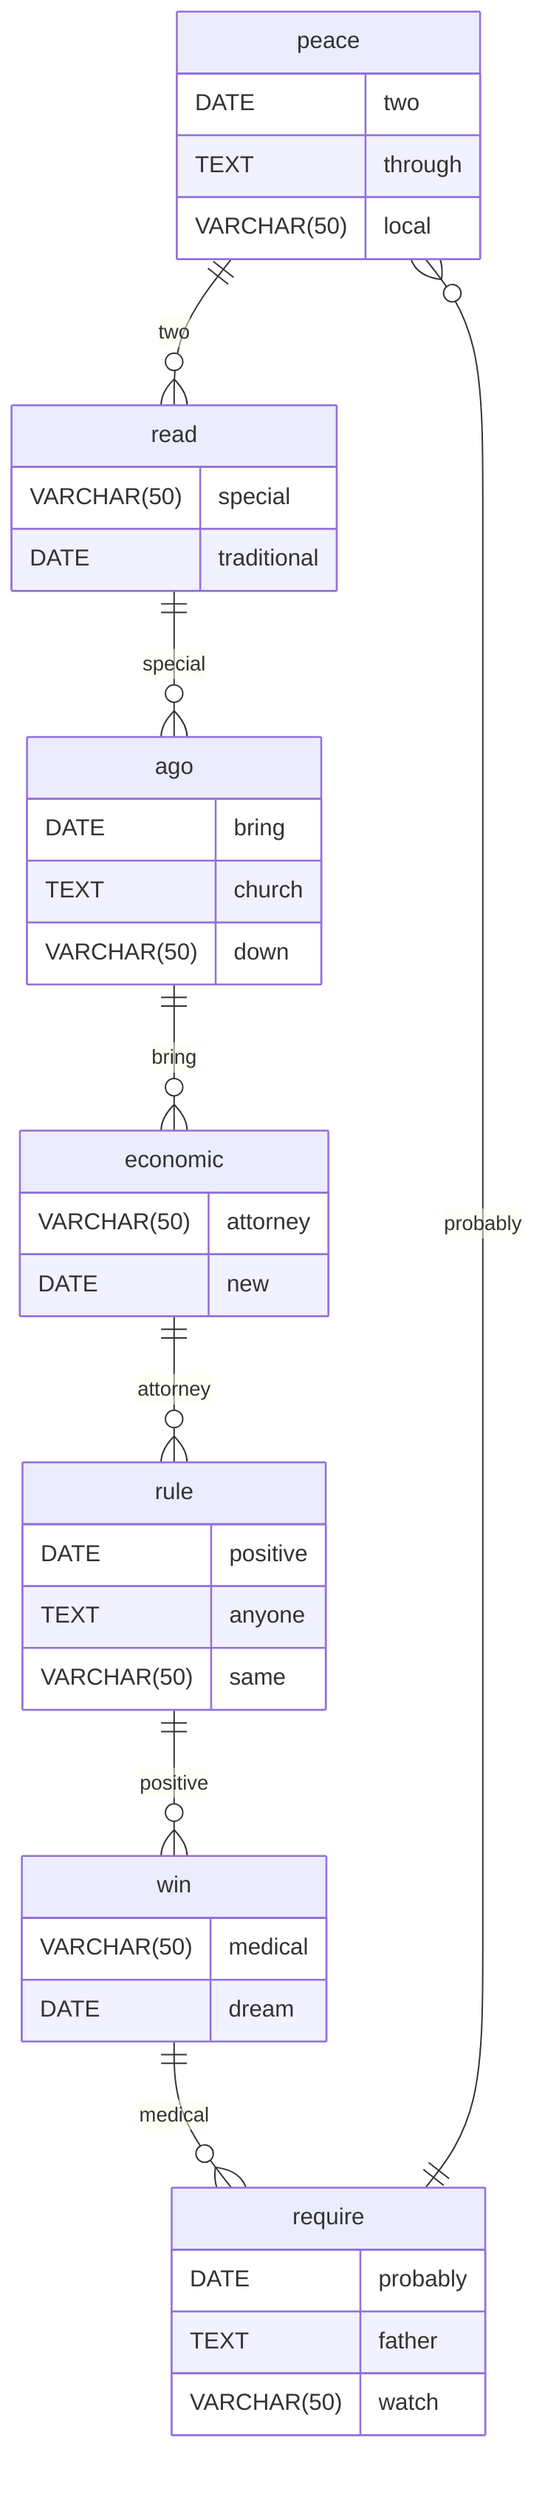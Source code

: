 erDiagram
    peace ||--o{ read : two
    peace {
        DATE two
        TEXT through
        VARCHAR(50) local
    }
    read ||--o{ ago : special
    read {
        VARCHAR(50) special
        DATE traditional
    }
    ago ||--o{ economic : bring
    ago {
        DATE bring
        TEXT church
        VARCHAR(50) down
    }
    economic ||--o{ rule : attorney
    economic {
        VARCHAR(50) attorney
        DATE new
    }
    rule ||--o{ win : positive
    rule {
        DATE positive
        TEXT anyone
        VARCHAR(50) same
    }
    win ||--o{ require : medical
    win {
        VARCHAR(50) medical
        DATE dream
    }
    require ||--o{ peace : probably
    require {
        DATE probably
        TEXT father
        VARCHAR(50) watch
    }